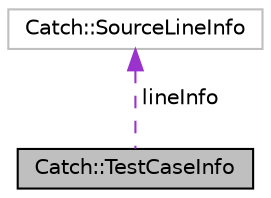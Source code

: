 digraph "Catch::TestCaseInfo"
{
 // LATEX_PDF_SIZE
  edge [fontname="Helvetica",fontsize="10",labelfontname="Helvetica",labelfontsize="10"];
  node [fontname="Helvetica",fontsize="10",shape=record];
  Node1 [label="Catch::TestCaseInfo",height=0.2,width=0.4,color="black", fillcolor="grey75", style="filled", fontcolor="black",tooltip=" "];
  Node2 -> Node1 [dir="back",color="darkorchid3",fontsize="10",style="dashed",label=" lineInfo" ];
  Node2 [label="Catch::SourceLineInfo",height=0.2,width=0.4,color="grey75", fillcolor="white", style="filled",URL="$structCatch_1_1SourceLineInfo.html",tooltip=" "];
}
